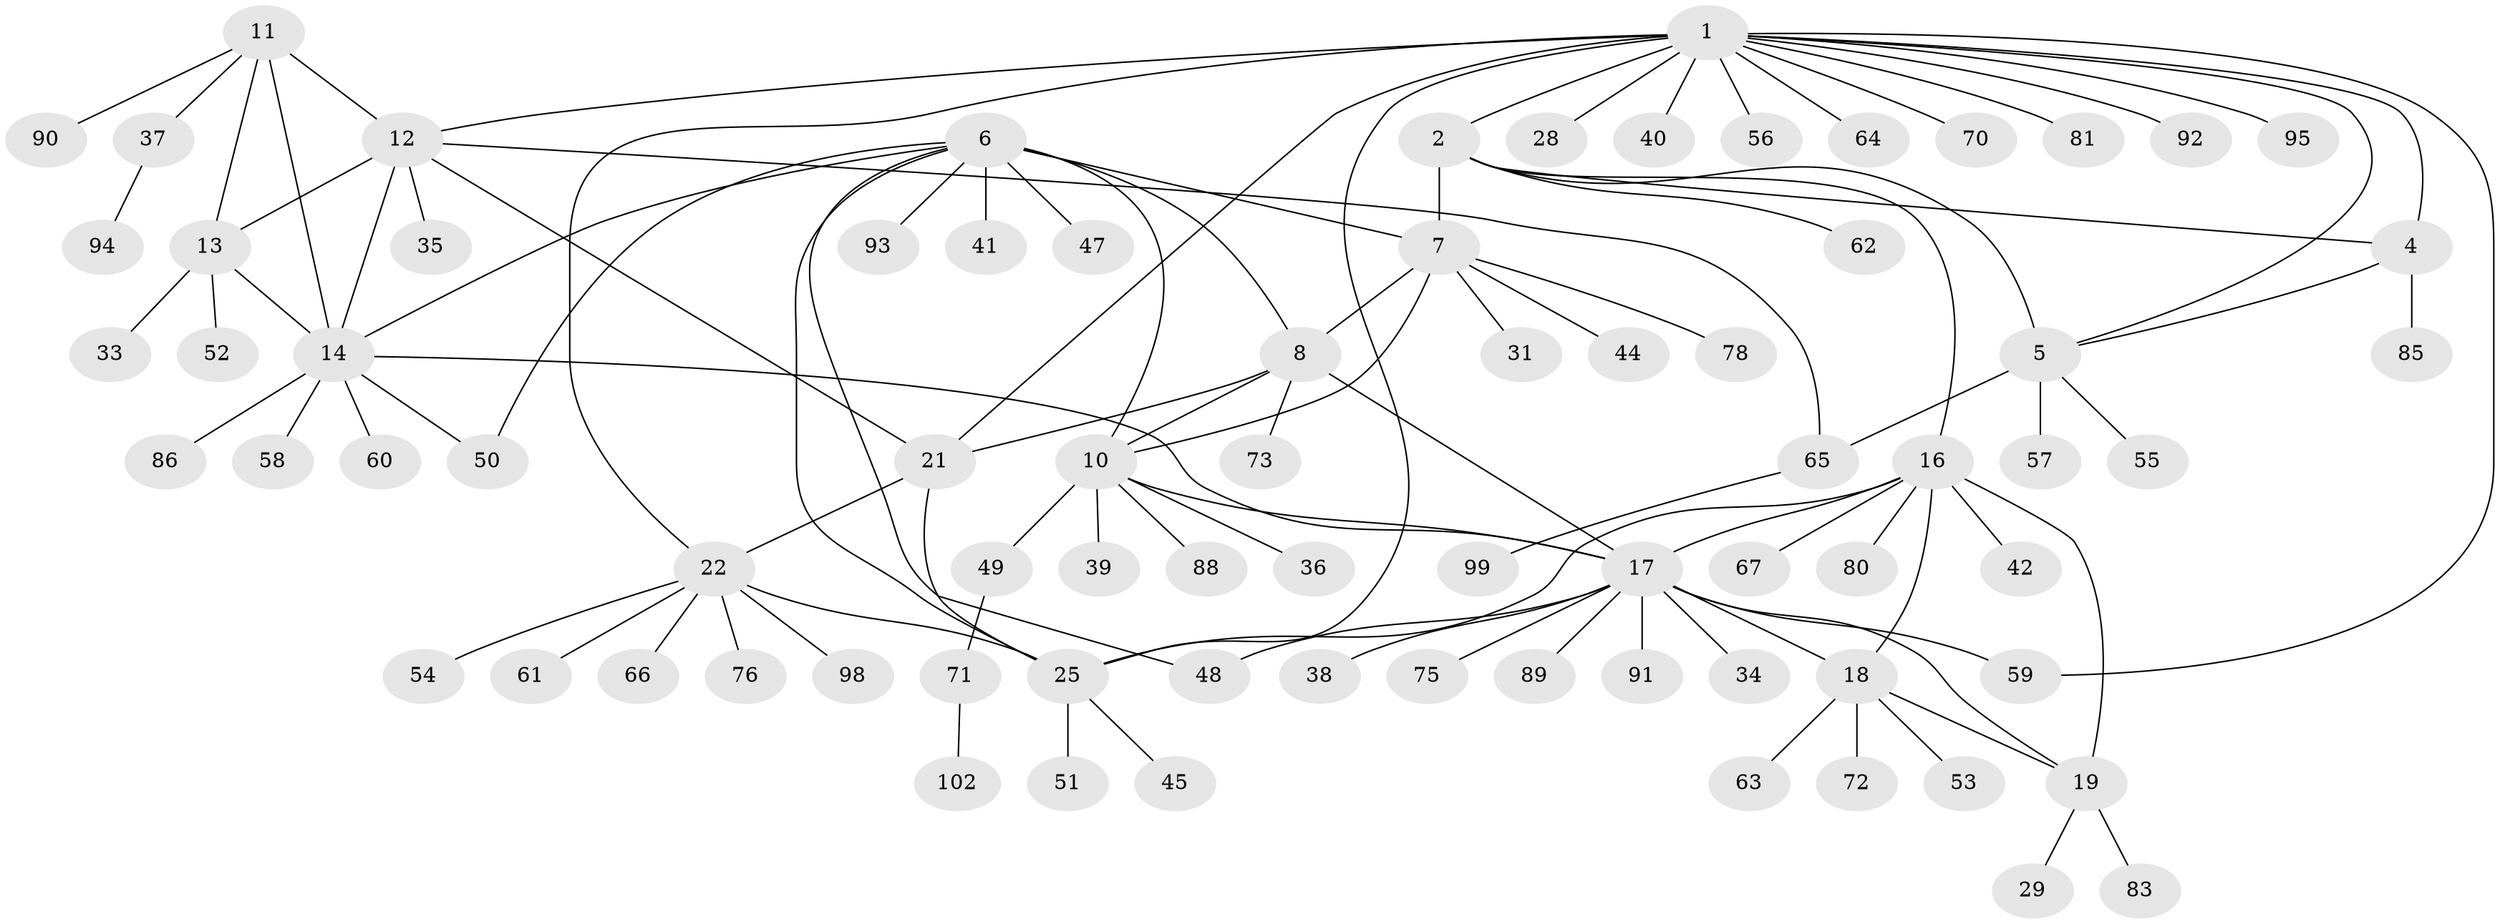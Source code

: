 // original degree distribution, {12: 0.0196078431372549, 5: 0.0392156862745098, 6: 0.049019607843137254, 8: 0.058823529411764705, 7: 0.049019607843137254, 9: 0.00980392156862745, 14: 0.00980392156862745, 10: 0.00980392156862745, 1: 0.5784313725490197, 2: 0.1568627450980392, 4: 0.00980392156862745, 3: 0.00980392156862745}
// Generated by graph-tools (version 1.1) at 2025/42/03/06/25 10:42:13]
// undirected, 78 vertices, 104 edges
graph export_dot {
graph [start="1"]
  node [color=gray90,style=filled];
  1 [super="+23"];
  2 [super="+3"];
  4 [super="+26"];
  5 [super="+32"];
  6 [super="+79"];
  7 [super="+9"];
  8 [super="+77"];
  10 [super="+27"];
  11 [super="+30"];
  12 [super="+84"];
  13 [super="+43"];
  14 [super="+15"];
  16 [super="+20"];
  17 [super="+68"];
  18;
  19 [super="+69"];
  21 [super="+24"];
  22 [super="+101"];
  25 [super="+46"];
  28;
  29;
  31;
  33;
  34;
  35;
  36;
  37;
  38 [super="+74"];
  39;
  40 [super="+97"];
  41;
  42;
  44;
  45;
  47;
  48;
  49;
  50;
  51;
  52;
  53;
  54 [super="+87"];
  55;
  56;
  57;
  58;
  59;
  60;
  61;
  62;
  63;
  64;
  65 [super="+100"];
  66;
  67;
  70;
  71;
  72;
  73;
  75;
  76;
  78 [super="+82"];
  80;
  81;
  83;
  85;
  86;
  88;
  89;
  90 [super="+96"];
  91;
  92;
  93;
  94;
  95;
  98;
  99;
  102;
  1 -- 2 [weight=2];
  1 -- 4;
  1 -- 5;
  1 -- 12;
  1 -- 28;
  1 -- 56;
  1 -- 64;
  1 -- 70;
  1 -- 81;
  1 -- 95;
  1 -- 21 [weight=2];
  1 -- 22;
  1 -- 40;
  1 -- 25;
  1 -- 59;
  1 -- 92;
  2 -- 4 [weight=2];
  2 -- 5 [weight=2];
  2 -- 62;
  2 -- 7;
  2 -- 16;
  4 -- 5;
  4 -- 85;
  5 -- 55;
  5 -- 57;
  5 -- 65;
  6 -- 7 [weight=2];
  6 -- 8;
  6 -- 10;
  6 -- 41;
  6 -- 47;
  6 -- 48;
  6 -- 50;
  6 -- 93;
  6 -- 25;
  6 -- 14;
  7 -- 8 [weight=2];
  7 -- 10 [weight=2];
  7 -- 44;
  7 -- 78;
  7 -- 31;
  8 -- 10;
  8 -- 17 [weight=2];
  8 -- 73;
  8 -- 21;
  10 -- 36;
  10 -- 39;
  10 -- 49;
  10 -- 88;
  10 -- 17;
  11 -- 12;
  11 -- 13;
  11 -- 14 [weight=2];
  11 -- 37;
  11 -- 90;
  12 -- 13;
  12 -- 14 [weight=2];
  12 -- 21;
  12 -- 35;
  12 -- 65;
  13 -- 14 [weight=2];
  13 -- 33;
  13 -- 52;
  14 -- 60;
  14 -- 86;
  14 -- 17;
  14 -- 50;
  14 -- 58;
  16 -- 17 [weight=2];
  16 -- 18 [weight=2];
  16 -- 19 [weight=2];
  16 -- 42;
  16 -- 67;
  16 -- 80;
  16 -- 25;
  17 -- 18;
  17 -- 19;
  17 -- 34;
  17 -- 38;
  17 -- 48;
  17 -- 75;
  17 -- 89;
  17 -- 91;
  17 -- 59;
  18 -- 19;
  18 -- 53;
  18 -- 63;
  18 -- 72;
  19 -- 29;
  19 -- 83;
  21 -- 22 [weight=2];
  21 -- 25 [weight=2];
  22 -- 25;
  22 -- 54;
  22 -- 61;
  22 -- 66;
  22 -- 76;
  22 -- 98;
  25 -- 45;
  25 -- 51;
  37 -- 94;
  49 -- 71;
  65 -- 99;
  71 -- 102;
}
